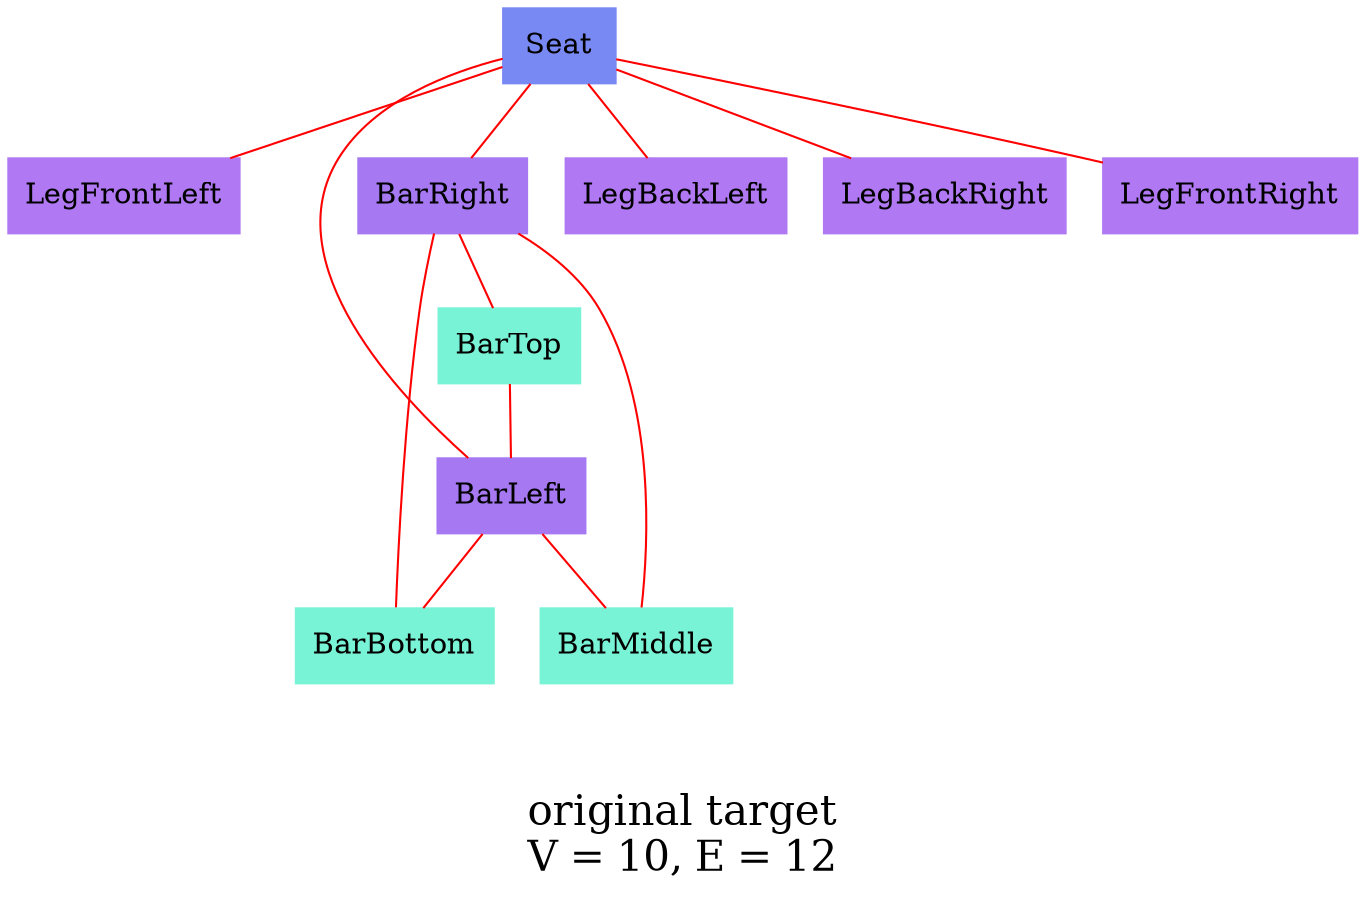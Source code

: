 graph G{
	node [ fontcolor = black, color = white, style = filled ];
	0 [label = "Seat", color = "#7989F3", shape = rectangle];
	1 [label = "LegFrontLeft", color = "#B079F3", shape = rectangle];
	2 [label = "BarRight", color = "#A679F3", shape = rectangle];
	3 [label = "BarTop", color = "#79F3D6", shape = rectangle];
	4 [label = "LegBackLeft", color = "#B079F3", shape = rectangle];
	5 [label = "LegBackRight", color = "#B079F3", shape = rectangle];
	6 [label = "LegFrontRight", color = "#B079F3", shape = rectangle];
	7 [label = "BarLeft", color = "#A679F3", shape = rectangle];
	8 [label = "BarMiddle", color = "#79F3D6", shape = rectangle];
	9 [label = "BarBottom", color = "#79F3D6", shape = rectangle];
	"0" -- "4" [color="red",label="",fontcolor="gray"] ;
	"0" -- "5" [color="red",label="",fontcolor="gray"] ;
	"0" -- "6" [color="red",label="",fontcolor="gray"] ;
	"0" -- "1" [color="red",label="",fontcolor="gray"] ;
	"0" -- "2" [color="red",label="",fontcolor="gray"] ;
	"0" -- "7" [color="red",label="",fontcolor="gray"] ;
	"2" -- "3" [color="red",label="",fontcolor="gray"] ;
	"2" -- "8" [color="red",label="",fontcolor="gray"] ;
	"2" -- "9" [color="red",label="",fontcolor="gray"] ;
	"3" -- "7" [color="red",label="",fontcolor="gray"] ;
	"7" -- "8" [color="red",label="",fontcolor="gray"] ;
	"7" -- "9" [color="red",label="",fontcolor="gray"] ;
label = "\n\noriginal target\nV = 10, E = 12"
fontsize = 20;
}

